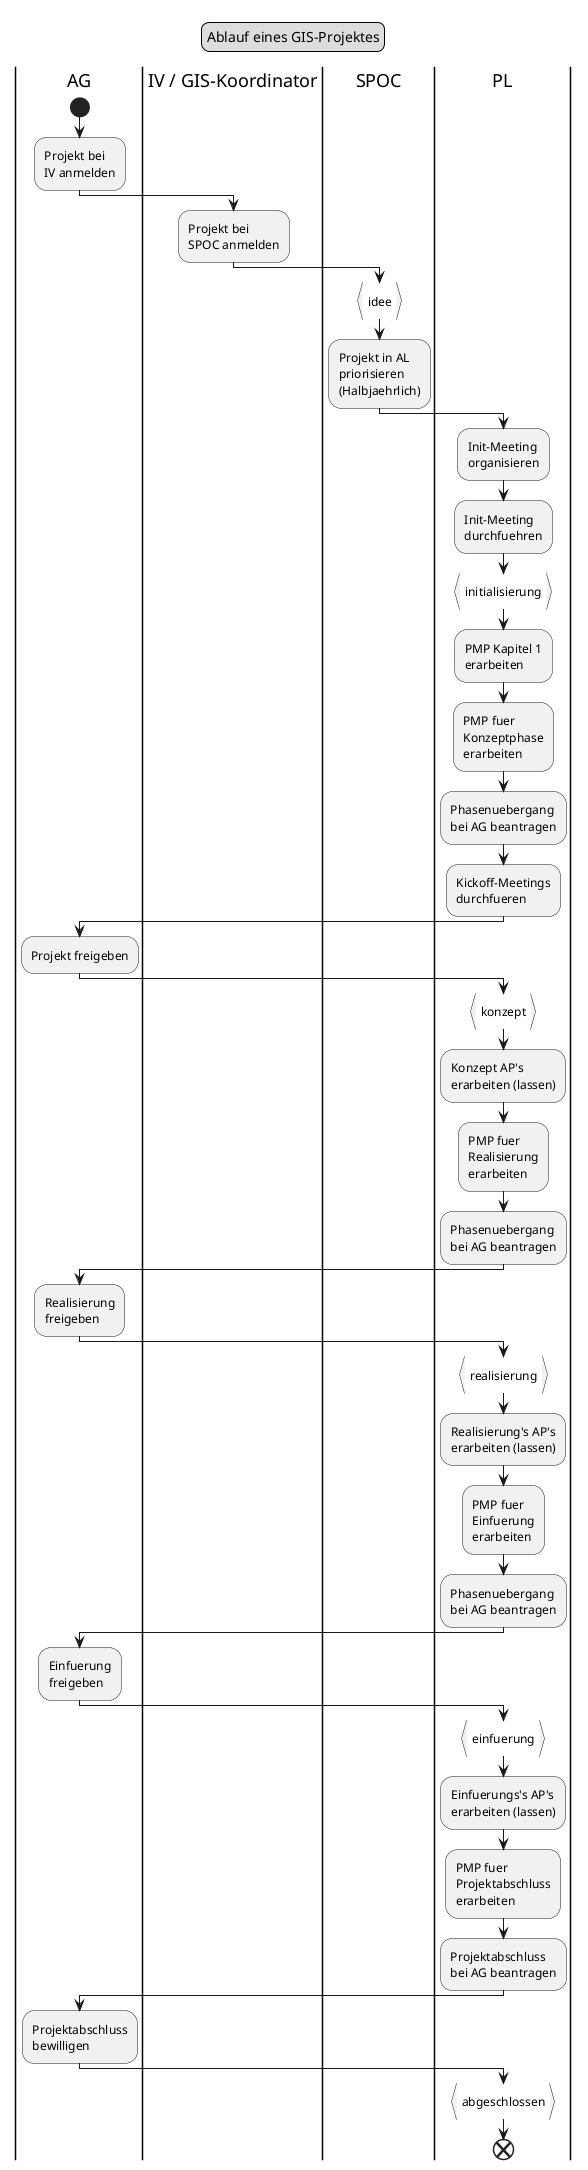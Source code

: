 @startuml
legend top
	Ablauf eines GIS-Projektes
end legend
|AG|
start
:Projekt bei
IV anmelden;
|IV / GIS-Koordinator|
:Projekt bei
SPOC anmelden;
|SPOC|
:idee}
:Projekt in AL
priorisieren
(Halbjaehrlich);
|PL|
:Init-Meeting
organisieren;
:Init-Meeting
durchfuehren;
:initialisierung}
:PMP Kapitel 1
erarbeiten;
:PMP fuer
Konzeptphase
erarbeiten;
:Phasenuebergang
bei AG beantragen;
:Kickoff-Meetings
durchfueren;
|AG|
:Projekt freigeben;
|PL|
:konzept}
:Konzept AP's
erarbeiten (lassen);
:PMP fuer
Realisierung
erarbeiten;
:Phasenuebergang
bei AG beantragen;
|AG|
:Realisierung
freigeben;
|PL|
:realisierung}
:Realisierung's AP's
erarbeiten (lassen);
:PMP fuer
Einfuerung
erarbeiten;
:Phasenuebergang
bei AG beantragen;
|AG|
:Einfuerung
freigeben;
|PL|
:einfuerung}
:Einfuerungs's AP's
erarbeiten (lassen);
:PMP fuer
Projektabschluss
erarbeiten;
:Projektabschluss
bei AG beantragen;
|AG|
:Projektabschluss
bewilligen;
|PL|
:abgeschlossen}
end
@enduml